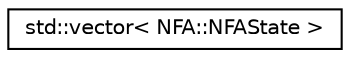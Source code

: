 digraph "Graphical Class Hierarchy"
{
  edge [fontname="Helvetica",fontsize="10",labelfontname="Helvetica",labelfontsize="10"];
  node [fontname="Helvetica",fontsize="10",shape=record];
  rankdir="LR";
  Node0 [label="std::vector\< NFA::NFAState \>",height=0.2,width=0.4,color="black", fillcolor="white", style="filled",URL="$classstd_1_1vector.html"];
}
